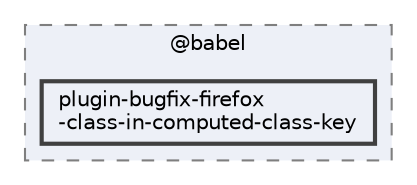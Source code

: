 digraph "C:/Users/arisc/OneDrive/Documents/GitHub/FINAL/EcoEats-Project/node_modules/@babel/plugin-bugfix-firefox-class-in-computed-class-key"
{
 // LATEX_PDF_SIZE
  bgcolor="transparent";
  edge [fontname=Helvetica,fontsize=10,labelfontname=Helvetica,labelfontsize=10];
  node [fontname=Helvetica,fontsize=10,shape=box,height=0.2,width=0.4];
  compound=true
  subgraph clusterdir_722061c1cf8b4789a21e021c5ce72eb2 {
    graph [ bgcolor="#edf0f7", pencolor="grey50", label="@babel", fontname=Helvetica,fontsize=10 style="filled,dashed", URL="dir_722061c1cf8b4789a21e021c5ce72eb2.html",tooltip=""]
  dir_12156fd3c998ea123ba6f0dd0e250409 [label="plugin-bugfix-firefox\l-class-in-computed-class-key", fillcolor="#edf0f7", color="grey25", style="filled,bold", URL="dir_12156fd3c998ea123ba6f0dd0e250409.html",tooltip=""];
  }
}
